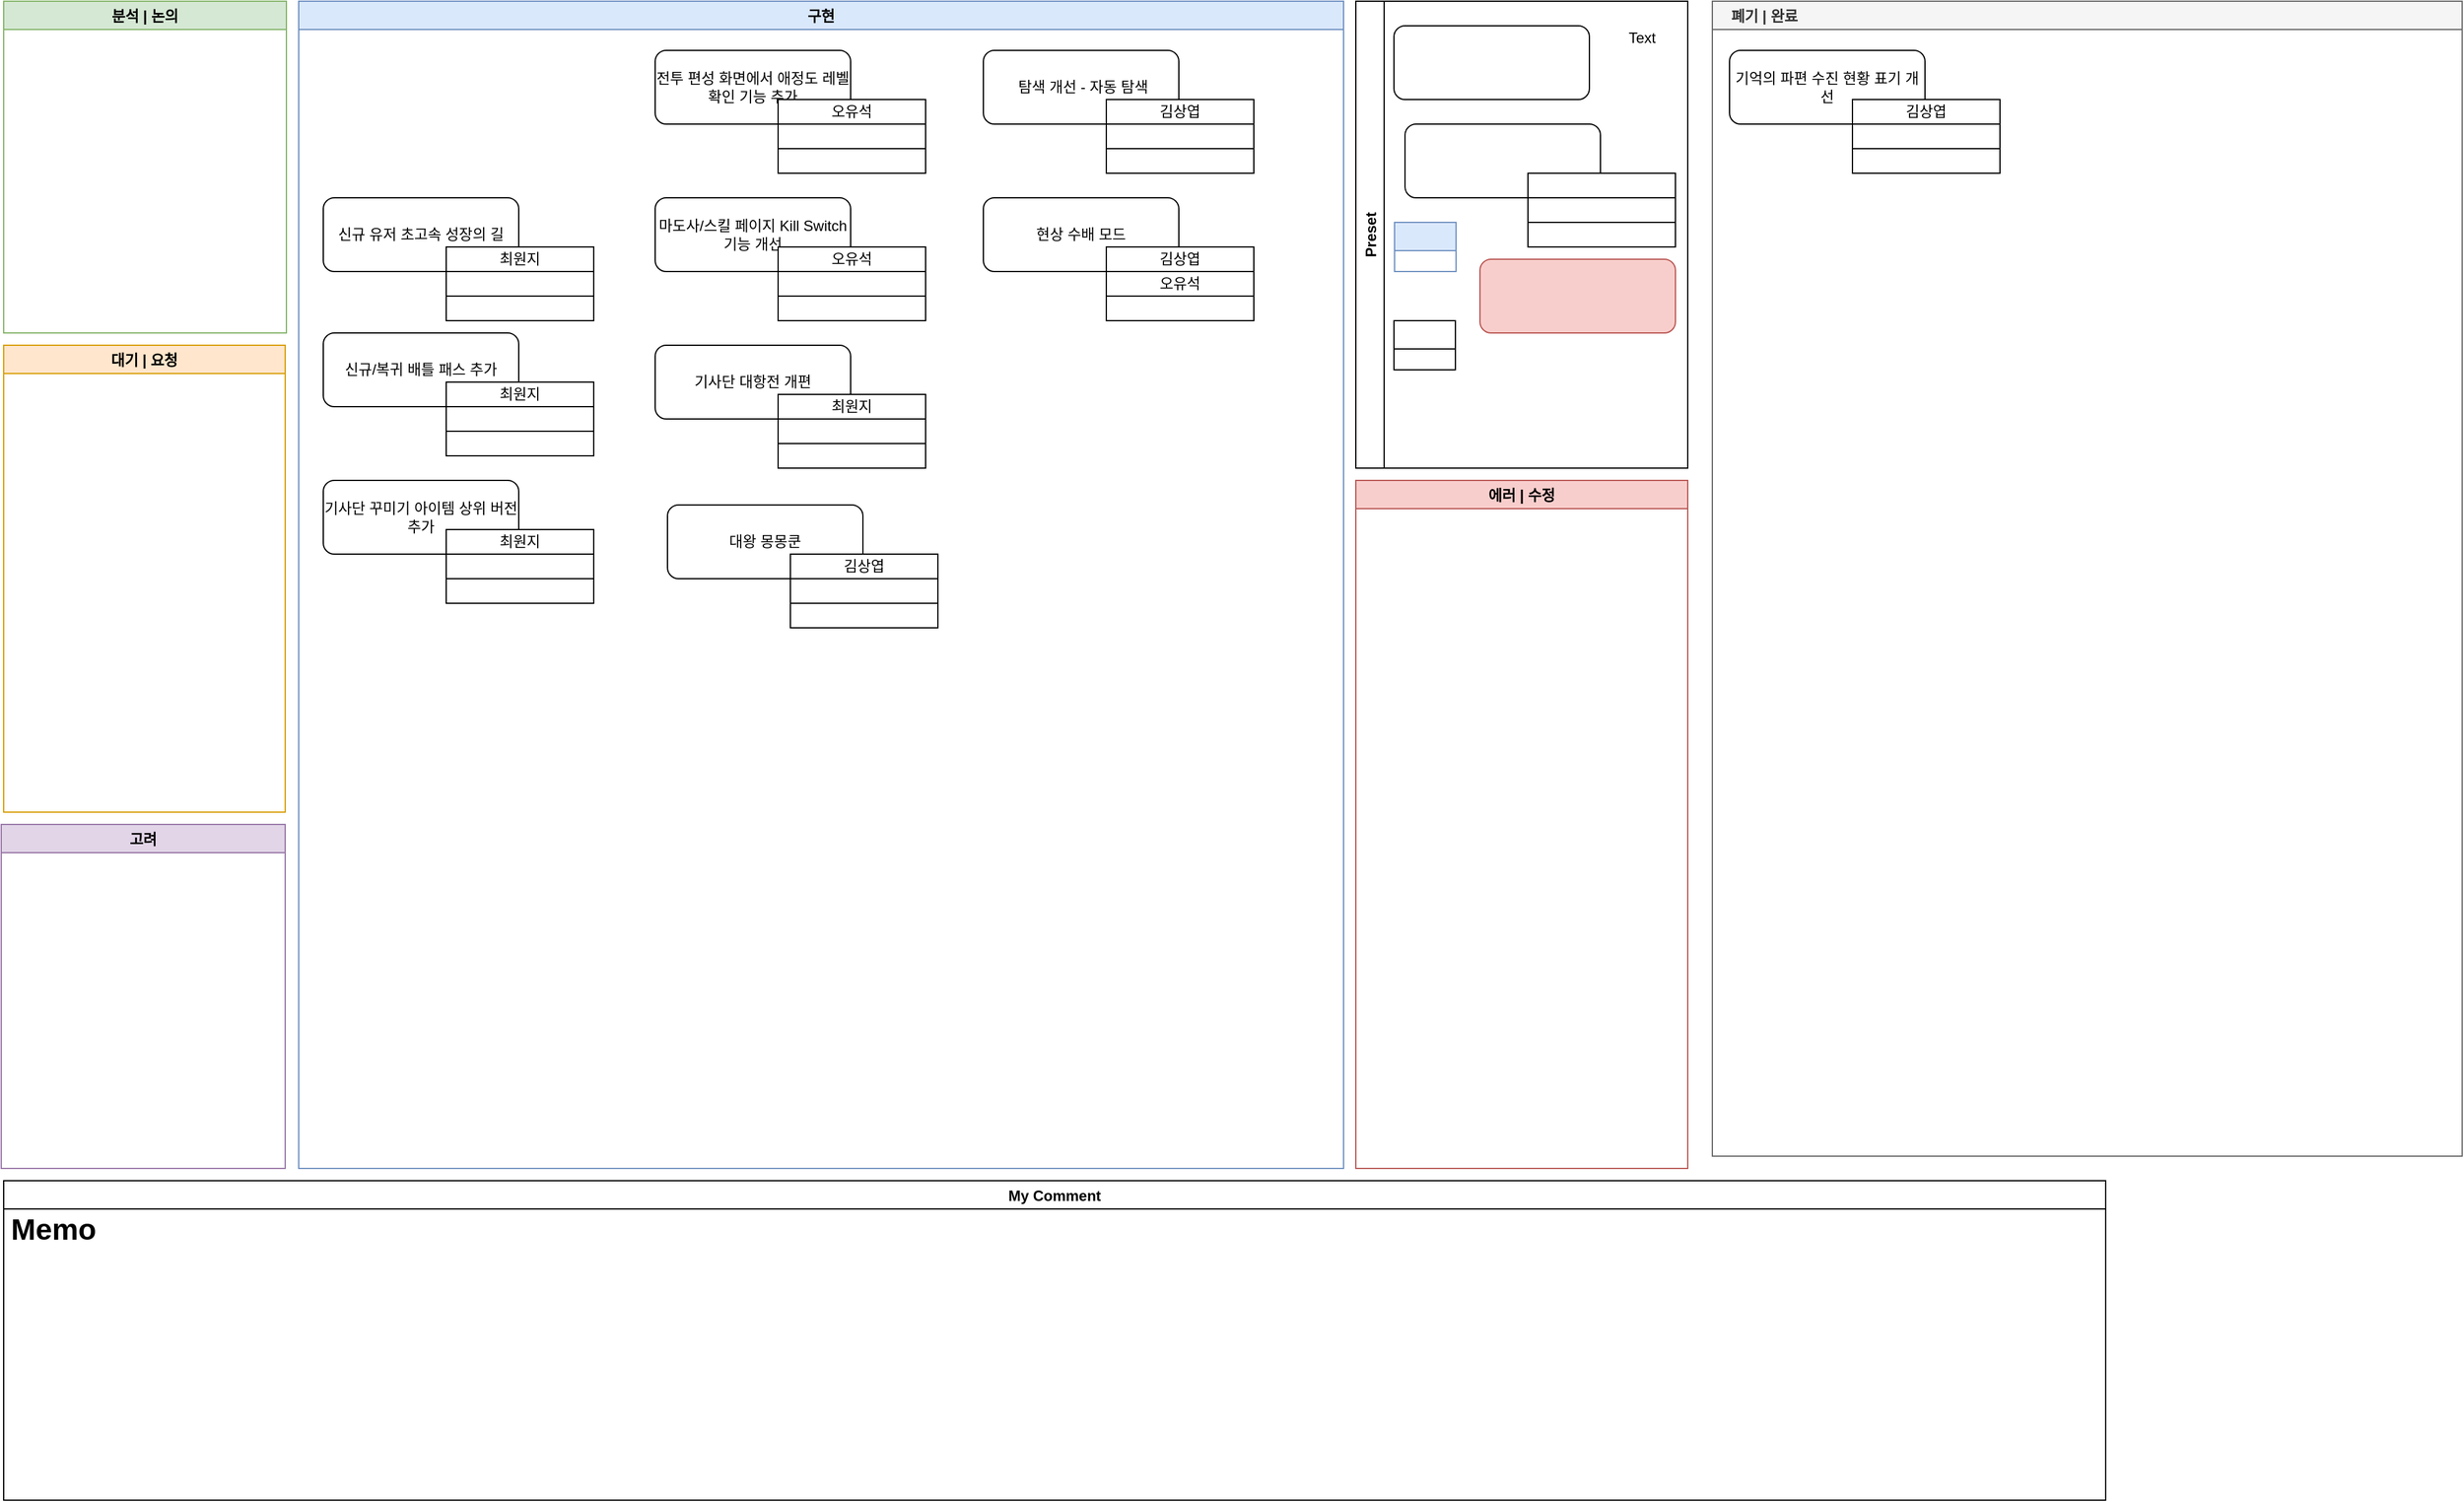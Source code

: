 <mxfile version="24.0.2" type="github">
  <diagram id="sQ8EXhfYu_Z4RW1TYD9f" name="Page-1">
    <mxGraphModel dx="1434" dy="746" grid="1" gridSize="10" guides="1" tooltips="1" connect="0" arrows="1" fold="1" page="1" pageScale="1" pageWidth="827" pageHeight="1169" math="0" shadow="0">
      <root>
        <mxCell id="0" />
        <mxCell id="1" parent="0" />
        <mxCell id="wOnGFkAYj0Utu0_wV-MN-16" value="구현" style="swimlane;fillColor=#dae8fc;strokeColor=#6c8ebf;" parent="1" vertex="1">
          <mxGeometry x="270" y="50" width="850" height="950" as="geometry" />
        </mxCell>
        <UserObject label="" link="https://trello.com/c/Q22xp66G" linkTarget="_blank" id="Lh-9QCx4mtw0z8OulHlL-9">
          <mxCell style="group" parent="wOnGFkAYj0Utu0_wV-MN-16" vertex="1" connectable="0">
            <mxGeometry x="20" y="160" width="220" height="100" as="geometry" />
          </mxCell>
        </UserObject>
        <mxCell id="Lh-9QCx4mtw0z8OulHlL-10" value="" style="rounded=0;whiteSpace=wrap;html=1;" parent="Lh-9QCx4mtw0z8OulHlL-9" vertex="1">
          <mxGeometry x="100" y="80" width="120" height="20" as="geometry" />
        </mxCell>
        <mxCell id="Lh-9QCx4mtw0z8OulHlL-11" value="신규 유저 초고속 성장의 길" style="rounded=1;whiteSpace=wrap;html=1;" parent="Lh-9QCx4mtw0z8OulHlL-9" vertex="1">
          <mxGeometry width="159" height="60" as="geometry" />
        </mxCell>
        <mxCell id="Lh-9QCx4mtw0z8OulHlL-12" value="" style="rounded=0;whiteSpace=wrap;html=1;" parent="Lh-9QCx4mtw0z8OulHlL-9" vertex="1">
          <mxGeometry x="100" y="60" width="120" height="20" as="geometry" />
        </mxCell>
        <mxCell id="Lh-9QCx4mtw0z8OulHlL-13" value="최원지" style="rounded=0;whiteSpace=wrap;html=1;" parent="Lh-9QCx4mtw0z8OulHlL-9" vertex="1">
          <mxGeometry x="100" y="40" width="120" height="20" as="geometry" />
        </mxCell>
        <UserObject label="" link="https://trello.com/c/enRphk5c" linkTarget="_blank" id="Lh-9QCx4mtw0z8OulHlL-14">
          <mxCell style="group" parent="wOnGFkAYj0Utu0_wV-MN-16" vertex="1" connectable="0">
            <mxGeometry x="20" y="270" width="220" height="100" as="geometry" />
          </mxCell>
        </UserObject>
        <mxCell id="Lh-9QCx4mtw0z8OulHlL-15" value="" style="rounded=0;whiteSpace=wrap;html=1;" parent="Lh-9QCx4mtw0z8OulHlL-14" vertex="1">
          <mxGeometry x="100" y="80" width="120" height="20" as="geometry" />
        </mxCell>
        <mxCell id="Lh-9QCx4mtw0z8OulHlL-16" value="신규/복귀 배틀 패스 추가" style="rounded=1;whiteSpace=wrap;html=1;" parent="Lh-9QCx4mtw0z8OulHlL-14" vertex="1">
          <mxGeometry width="159" height="60" as="geometry" />
        </mxCell>
        <mxCell id="Lh-9QCx4mtw0z8OulHlL-17" value="" style="rounded=0;whiteSpace=wrap;html=1;" parent="Lh-9QCx4mtw0z8OulHlL-14" vertex="1">
          <mxGeometry x="100" y="60" width="120" height="20" as="geometry" />
        </mxCell>
        <mxCell id="Lh-9QCx4mtw0z8OulHlL-18" value="최원지" style="rounded=0;whiteSpace=wrap;html=1;" parent="Lh-9QCx4mtw0z8OulHlL-14" vertex="1">
          <mxGeometry x="100" y="40" width="120" height="20" as="geometry" />
        </mxCell>
        <UserObject label="" link="https://trello.com/c/LiZjJdCo" linkTarget="_blank" id="8R-gsmBWgNkcNB-_LANe-1">
          <mxCell style="group" parent="wOnGFkAYj0Utu0_wV-MN-16" vertex="1" connectable="0">
            <mxGeometry x="20" y="390" width="220" height="100" as="geometry" />
          </mxCell>
        </UserObject>
        <mxCell id="8R-gsmBWgNkcNB-_LANe-2" value="" style="rounded=0;whiteSpace=wrap;html=1;" parent="8R-gsmBWgNkcNB-_LANe-1" vertex="1">
          <mxGeometry x="100" y="80" width="120" height="20" as="geometry" />
        </mxCell>
        <mxCell id="8R-gsmBWgNkcNB-_LANe-3" value="기사단 꾸미기 아이템 상위 버전 추가" style="rounded=1;whiteSpace=wrap;html=1;" parent="8R-gsmBWgNkcNB-_LANe-1" vertex="1">
          <mxGeometry width="159" height="60" as="geometry" />
        </mxCell>
        <mxCell id="8R-gsmBWgNkcNB-_LANe-4" value="" style="rounded=0;whiteSpace=wrap;html=1;" parent="8R-gsmBWgNkcNB-_LANe-1" vertex="1">
          <mxGeometry x="100" y="60" width="120" height="20" as="geometry" />
        </mxCell>
        <mxCell id="8R-gsmBWgNkcNB-_LANe-5" value="최원지" style="rounded=0;whiteSpace=wrap;html=1;" parent="8R-gsmBWgNkcNB-_LANe-1" vertex="1">
          <mxGeometry x="100" y="40" width="120" height="20" as="geometry" />
        </mxCell>
        <UserObject label="" link="%3CmxGraphModel%3E%3Croot%3E%3CmxCell%20id%3D%220%22%2F%3E%3CmxCell%20id%3D%221%22%20parent%3D%220%22%2F%3E%3CmxCell%20id%3D%222%22%20value%3D%22%22%20style%3D%22group%22%20vertex%3D%221%22%20connectable%3D%220%22%20parent%3D%221%22%3E%3CmxGeometry%20x%3D%221170%22%20y%3D%22150%22%20width%3D%22220%22%20height%3D%22100%22%20as%3D%22geometry%22%2F%3E%3C%2FmxCell%3E%3CmxCell%20id%3D%223%22%20value%3D%22%22%20style%3D%22rounded%3D0%3BwhiteSpace%3Dwrap%3Bhtml%3D1%3B%22%20vertex%3D%221%22%20parent%3D%222%22%3E%3CmxGeometry%20x%3D%22100%22%20y%3D%2280%22%20width%3D%22120%22%20height%3D%2220%22%20as%3D%22geometry%22%2F%3E%3C%2FmxCell%3E%3CmxCell%20id%3D%224%22%20value%3D%22%22%20style%3D%22rounded%3D1%3BwhiteSpace%3Dwrap%3Bhtml%3D1%3B%22%20vertex%3D%221%22%20parent%3D%222%22%3E%3CmxGeometry%20width%3D%22159%22%20height%3D%2260%22%20as%3D%22geometry%22%2F%3E%3C%2FmxCell%3E%3CmxCell%20id%3D%225%22%20value%3D%22%22%20style%3D%22rounded%3D0%3BwhiteSpace%3Dwrap%3Bhtml%3D1%3B%22%20vertex%3D%221%22%20parent%3D%222%22%3E%3CmxGeometry%20x%3D%22100%22%20y%3D%2260%22%20width%3D%22120%22%20height%3D%2220%22%20as%3D%22geometry%22%2F%3E%3C%2FmxCell%3E%3CmxCell%20id%3D%226%22%20value%3D%22%22%20style%3D%22rounded%3D0%3BwhiteSpace%3Dwrap%3Bhtml%3D1%3B%22%20vertex%3D%221%22%20parent%3D%222%22%3E%3CmxGeometry%20x%3D%22100%22%20y%3D%2240%22%20width%3D%22120%22%20height%3D%2220%22%20as%3D%22geometry%22%2F%3E%3C%2FmxCell%3E%3C%2Froot%3E%3C%2FmxGraphModel%3E" linkTarget="_blank" id="8R-gsmBWgNkcNB-_LANe-6">
          <mxCell style="group" parent="wOnGFkAYj0Utu0_wV-MN-16" vertex="1" connectable="0">
            <mxGeometry x="290" y="40" width="220" height="100" as="geometry" />
          </mxCell>
        </UserObject>
        <mxCell id="8R-gsmBWgNkcNB-_LANe-7" value="" style="rounded=0;whiteSpace=wrap;html=1;" parent="8R-gsmBWgNkcNB-_LANe-6" vertex="1">
          <mxGeometry x="100" y="80" width="120" height="20" as="geometry" />
        </mxCell>
        <mxCell id="8R-gsmBWgNkcNB-_LANe-8" value="전투 편성 화면에서 애정도 레벨 확인 기능 추가" style="rounded=1;whiteSpace=wrap;html=1;" parent="8R-gsmBWgNkcNB-_LANe-6" vertex="1">
          <mxGeometry width="159" height="60" as="geometry" />
        </mxCell>
        <mxCell id="8R-gsmBWgNkcNB-_LANe-9" value="" style="rounded=0;whiteSpace=wrap;html=1;" parent="8R-gsmBWgNkcNB-_LANe-6" vertex="1">
          <mxGeometry x="100" y="60" width="120" height="20" as="geometry" />
        </mxCell>
        <mxCell id="8R-gsmBWgNkcNB-_LANe-10" value="오유석" style="rounded=0;whiteSpace=wrap;html=1;" parent="8R-gsmBWgNkcNB-_LANe-6" vertex="1">
          <mxGeometry x="100" y="40" width="120" height="20" as="geometry" />
        </mxCell>
        <UserObject label="" link="https://trello.com/c/VjcVY7dM" linkTarget="_blank" id="8R-gsmBWgNkcNB-_LANe-11">
          <mxCell style="group" parent="wOnGFkAYj0Utu0_wV-MN-16" vertex="1" connectable="0">
            <mxGeometry x="290" y="160" width="220" height="100" as="geometry" />
          </mxCell>
        </UserObject>
        <mxCell id="8R-gsmBWgNkcNB-_LANe-12" value="" style="rounded=0;whiteSpace=wrap;html=1;" parent="8R-gsmBWgNkcNB-_LANe-11" vertex="1">
          <mxGeometry x="100" y="80" width="120" height="20" as="geometry" />
        </mxCell>
        <mxCell id="8R-gsmBWgNkcNB-_LANe-13" value="마도사/스킬 페이지 Kill Switch 기능 개선" style="rounded=1;whiteSpace=wrap;html=1;" parent="8R-gsmBWgNkcNB-_LANe-11" vertex="1">
          <mxGeometry width="159" height="60" as="geometry" />
        </mxCell>
        <mxCell id="8R-gsmBWgNkcNB-_LANe-14" value="" style="rounded=0;whiteSpace=wrap;html=1;" parent="8R-gsmBWgNkcNB-_LANe-11" vertex="1">
          <mxGeometry x="100" y="60" width="120" height="20" as="geometry" />
        </mxCell>
        <mxCell id="8R-gsmBWgNkcNB-_LANe-15" value="오유석" style="rounded=0;whiteSpace=wrap;html=1;" parent="8R-gsmBWgNkcNB-_LANe-11" vertex="1">
          <mxGeometry x="100" y="40" width="120" height="20" as="geometry" />
        </mxCell>
        <UserObject label="" link="https://trello.com/c/XeyyobU8" linkTarget="_blank" id="8R-gsmBWgNkcNB-_LANe-16">
          <mxCell style="group" parent="wOnGFkAYj0Utu0_wV-MN-16" vertex="1" connectable="0">
            <mxGeometry x="290" y="280" width="220" height="100" as="geometry" />
          </mxCell>
        </UserObject>
        <mxCell id="8R-gsmBWgNkcNB-_LANe-17" value="" style="rounded=0;whiteSpace=wrap;html=1;" parent="8R-gsmBWgNkcNB-_LANe-16" vertex="1">
          <mxGeometry x="100" y="80" width="120" height="20" as="geometry" />
        </mxCell>
        <mxCell id="8R-gsmBWgNkcNB-_LANe-18" value="기사단 대항전 개편" style="rounded=1;whiteSpace=wrap;html=1;" parent="8R-gsmBWgNkcNB-_LANe-16" vertex="1">
          <mxGeometry width="159" height="60" as="geometry" />
        </mxCell>
        <mxCell id="8R-gsmBWgNkcNB-_LANe-19" value="" style="rounded=0;whiteSpace=wrap;html=1;" parent="8R-gsmBWgNkcNB-_LANe-16" vertex="1">
          <mxGeometry x="100" y="60" width="120" height="20" as="geometry" />
        </mxCell>
        <mxCell id="8R-gsmBWgNkcNB-_LANe-20" value="최원지" style="rounded=0;whiteSpace=wrap;html=1;" parent="8R-gsmBWgNkcNB-_LANe-16" vertex="1">
          <mxGeometry x="100" y="40" width="120" height="20" as="geometry" />
        </mxCell>
        <UserObject label="" link="https://trello.com/c/3f9v9atv" linkTarget="_blank" id="8R-gsmBWgNkcNB-_LANe-21">
          <mxCell style="group" parent="wOnGFkAYj0Utu0_wV-MN-16" vertex="1" connectable="0">
            <mxGeometry x="300" y="410" width="220" height="100" as="geometry" />
          </mxCell>
        </UserObject>
        <mxCell id="8R-gsmBWgNkcNB-_LANe-22" value="" style="rounded=0;whiteSpace=wrap;html=1;" parent="8R-gsmBWgNkcNB-_LANe-21" vertex="1">
          <mxGeometry x="100" y="80" width="120" height="20" as="geometry" />
        </mxCell>
        <mxCell id="8R-gsmBWgNkcNB-_LANe-23" value="대왕 몽몽쿤" style="rounded=1;whiteSpace=wrap;html=1;" parent="8R-gsmBWgNkcNB-_LANe-21" vertex="1">
          <mxGeometry width="159" height="60" as="geometry" />
        </mxCell>
        <mxCell id="8R-gsmBWgNkcNB-_LANe-24" value="" style="rounded=0;whiteSpace=wrap;html=1;" parent="8R-gsmBWgNkcNB-_LANe-21" vertex="1">
          <mxGeometry x="100" y="60" width="120" height="20" as="geometry" />
        </mxCell>
        <mxCell id="8R-gsmBWgNkcNB-_LANe-25" value="김상엽" style="rounded=0;whiteSpace=wrap;html=1;" parent="8R-gsmBWgNkcNB-_LANe-21" vertex="1">
          <mxGeometry x="100" y="40" width="120" height="20" as="geometry" />
        </mxCell>
        <UserObject label="" link="https://trello.com/c/fzN3XEZb" linkTarget="_blank" id="8R-gsmBWgNkcNB-_LANe-27">
          <mxCell style="group" parent="wOnGFkAYj0Utu0_wV-MN-16" vertex="1" connectable="0">
            <mxGeometry x="557" y="40" width="220" height="100" as="geometry" />
          </mxCell>
        </UserObject>
        <mxCell id="8R-gsmBWgNkcNB-_LANe-28" value="" style="rounded=0;whiteSpace=wrap;html=1;" parent="8R-gsmBWgNkcNB-_LANe-27" vertex="1">
          <mxGeometry x="100" y="80" width="120" height="20" as="geometry" />
        </mxCell>
        <mxCell id="8R-gsmBWgNkcNB-_LANe-29" value="&amp;nbsp;탐색 개선 - 자동 탐색" style="rounded=1;whiteSpace=wrap;html=1;" parent="8R-gsmBWgNkcNB-_LANe-27" vertex="1">
          <mxGeometry width="159" height="60" as="geometry" />
        </mxCell>
        <mxCell id="8R-gsmBWgNkcNB-_LANe-30" value="" style="rounded=0;whiteSpace=wrap;html=1;" parent="8R-gsmBWgNkcNB-_LANe-27" vertex="1">
          <mxGeometry x="100" y="60" width="120" height="20" as="geometry" />
        </mxCell>
        <mxCell id="8R-gsmBWgNkcNB-_LANe-31" value="김상엽" style="rounded=0;whiteSpace=wrap;html=1;" parent="8R-gsmBWgNkcNB-_LANe-27" vertex="1">
          <mxGeometry x="100" y="40" width="120" height="20" as="geometry" />
        </mxCell>
        <UserObject label="" link="https://trello.com/c/svSI5szq" linkTarget="_blank" id="8R-gsmBWgNkcNB-_LANe-32">
          <mxCell style="group" parent="wOnGFkAYj0Utu0_wV-MN-16" vertex="1" connectable="0">
            <mxGeometry x="557" y="160" width="220" height="100" as="geometry" />
          </mxCell>
        </UserObject>
        <mxCell id="8R-gsmBWgNkcNB-_LANe-33" value="" style="rounded=0;whiteSpace=wrap;html=1;" parent="8R-gsmBWgNkcNB-_LANe-32" vertex="1">
          <mxGeometry x="100" y="80" width="120" height="20" as="geometry" />
        </mxCell>
        <mxCell id="8R-gsmBWgNkcNB-_LANe-34" value="현상 수배 모드" style="rounded=1;whiteSpace=wrap;html=1;" parent="8R-gsmBWgNkcNB-_LANe-32" vertex="1">
          <mxGeometry width="159" height="60" as="geometry" />
        </mxCell>
        <mxCell id="8R-gsmBWgNkcNB-_LANe-35" value="오유석" style="rounded=0;whiteSpace=wrap;html=1;" parent="8R-gsmBWgNkcNB-_LANe-32" vertex="1">
          <mxGeometry x="100" y="60" width="120" height="20" as="geometry" />
        </mxCell>
        <mxCell id="8R-gsmBWgNkcNB-_LANe-36" value="김상엽" style="rounded=0;whiteSpace=wrap;html=1;" parent="8R-gsmBWgNkcNB-_LANe-32" vertex="1">
          <mxGeometry x="100" y="40" width="120" height="20" as="geometry" />
        </mxCell>
        <mxCell id="wOnGFkAYj0Utu0_wV-MN-17" value="분석 | 논의" style="swimlane;strokeColor=#82b366;fillColor=#D5E8D4;" parent="1" vertex="1">
          <mxGeometry x="30" y="50" width="230" height="270" as="geometry" />
        </mxCell>
        <mxCell id="MTrl5ynQiznJmTlUDSWs-4" value="대기 | 요청" style="swimlane;strokeColor=#d79b00;fillColor=#ffe6cc;" parent="1" vertex="1">
          <mxGeometry x="30" y="330" width="229" height="380" as="geometry" />
        </mxCell>
        <mxCell id="hDPYIisuoytdxOGGVnbc-3" value="    폐기 | 완료" style="swimlane;strokeColor=#666666;fillColor=#f5f5f5;fontColor=#333333;align=left;" parent="1" vertex="1">
          <mxGeometry x="1420" y="50" width="610" height="940" as="geometry">
            <mxRectangle x="1130" y="50" width="90" height="23" as="alternateBounds" />
          </mxGeometry>
        </mxCell>
        <UserObject label="" link="https://trello.com/c/kNVWwDCS" linkTarget="_blank" id="Lh-9QCx4mtw0z8OulHlL-4">
          <mxCell style="group" parent="hDPYIisuoytdxOGGVnbc-3" vertex="1" connectable="0">
            <mxGeometry x="14" y="40" width="220" height="100" as="geometry" />
          </mxCell>
        </UserObject>
        <mxCell id="Lh-9QCx4mtw0z8OulHlL-5" value="" style="rounded=0;whiteSpace=wrap;html=1;" parent="Lh-9QCx4mtw0z8OulHlL-4" vertex="1">
          <mxGeometry x="100" y="80" width="120" height="20" as="geometry" />
        </mxCell>
        <UserObject label="기억의 파편 수진 현황 표기 개선" link="https://trello.com/c/kNVWwDCS" linkTarget="_blank" id="Lh-9QCx4mtw0z8OulHlL-6">
          <mxCell style="rounded=1;whiteSpace=wrap;html=1;" parent="Lh-9QCx4mtw0z8OulHlL-4" vertex="1">
            <mxGeometry width="159" height="60" as="geometry" />
          </mxCell>
        </UserObject>
        <mxCell id="Lh-9QCx4mtw0z8OulHlL-7" value="" style="rounded=0;whiteSpace=wrap;html=1;" parent="Lh-9QCx4mtw0z8OulHlL-4" vertex="1">
          <mxGeometry x="100" y="60" width="120" height="20" as="geometry" />
        </mxCell>
        <mxCell id="Lh-9QCx4mtw0z8OulHlL-8" value="김상엽" style="rounded=0;whiteSpace=wrap;html=1;" parent="Lh-9QCx4mtw0z8OulHlL-4" vertex="1">
          <mxGeometry x="100" y="40" width="120" height="20" as="geometry" />
        </mxCell>
        <mxCell id="6kkVd8V_ymKgZ0_L0vxy-3" value="My Comment" style="swimlane;" parent="1" vertex="1">
          <mxGeometry x="30" y="1010" width="1710" height="260" as="geometry">
            <mxRectangle x="49" y="720" width="100" height="23" as="alternateBounds" />
          </mxGeometry>
        </mxCell>
        <mxCell id="KfCYHrgsOKh0RXw9eGPa-2" value="&lt;h1&gt;Memo&lt;/h1&gt;&lt;div&gt;&lt;br&gt;&lt;/div&gt;" style="text;html=1;strokeColor=none;fillColor=none;spacing=5;spacingTop=-20;whiteSpace=wrap;overflow=hidden;rounded=0;align=left;" parent="6kkVd8V_ymKgZ0_L0vxy-3" vertex="1">
          <mxGeometry x="1" y="20" width="1070" height="240" as="geometry" />
        </mxCell>
        <mxCell id="wOnGFkAYj0Utu0_wV-MN-18" value="고려" style="swimlane;fillColor=#e1d5e7;strokeColor=#9673a6;" parent="1" vertex="1">
          <mxGeometry x="28" y="720" width="231" height="280" as="geometry" />
        </mxCell>
        <mxCell id="oumLD8d3DvaTa1NXrWpt-27" value="Preset" style="swimlane;horizontal=0;" parent="1" vertex="1">
          <mxGeometry x="1130" y="50" width="270" height="380" as="geometry" />
        </mxCell>
        <mxCell id="oumLD8d3DvaTa1NXrWpt-32" value="" style="swimlane;fillColor=#dae8fc;strokeColor=#6c8ebf;" parent="oumLD8d3DvaTa1NXrWpt-27" vertex="1" collapsed="1">
          <mxGeometry x="31.5" y="180" width="50" height="40" as="geometry">
            <mxRectangle x="31.5" y="180" width="219.5" height="60" as="alternateBounds" />
          </mxGeometry>
        </mxCell>
        <mxCell id="oumLD8d3DvaTa1NXrWpt-34" value="" style="swimlane;" parent="oumLD8d3DvaTa1NXrWpt-27" vertex="1" collapsed="1">
          <mxGeometry x="31" y="260" width="50" height="40" as="geometry">
            <mxRectangle x="31" y="260" width="219" height="50" as="alternateBounds" />
          </mxGeometry>
        </mxCell>
        <mxCell id="Fb32EvJjGHJRLybvlaYY-3" value="Text" style="text;html=1;align=left;verticalAlign=middle;resizable=0;points=[];autosize=1;strokeColor=none;" parent="oumLD8d3DvaTa1NXrWpt-27" vertex="1">
          <mxGeometry x="220" y="20" width="40" height="20" as="geometry" />
        </mxCell>
        <mxCell id="tH88tRurDEZZYX3UZ1Wb-1" value="" style="rounded=1;whiteSpace=wrap;html=1;" parent="oumLD8d3DvaTa1NXrWpt-27" vertex="1">
          <mxGeometry x="31" y="20" width="159" height="60" as="geometry" />
        </mxCell>
        <mxCell id="8vmb4RLjWRvc2X2qJKQM-1" value="" style="rounded=1;whiteSpace=wrap;html=1;fillColor=#f8cecc;strokeColor=#b85450;" parent="oumLD8d3DvaTa1NXrWpt-27" vertex="1">
          <mxGeometry x="101" y="210" width="159" height="60" as="geometry" />
        </mxCell>
        <mxCell id="Lh-9QCx4mtw0z8OulHlL-3" value="" style="group" parent="oumLD8d3DvaTa1NXrWpt-27" vertex="1" connectable="0">
          <mxGeometry x="40" y="100" width="220" height="100" as="geometry" />
        </mxCell>
        <mxCell id="Lh-9QCx4mtw0z8OulHlL-2" value="" style="rounded=0;whiteSpace=wrap;html=1;" parent="Lh-9QCx4mtw0z8OulHlL-3" vertex="1">
          <mxGeometry x="100" y="80" width="120" height="20" as="geometry" />
        </mxCell>
        <mxCell id="oumLD8d3DvaTa1NXrWpt-28" value="" style="rounded=1;whiteSpace=wrap;html=1;" parent="Lh-9QCx4mtw0z8OulHlL-3" vertex="1">
          <mxGeometry width="159" height="60" as="geometry" />
        </mxCell>
        <mxCell id="oumLD8d3DvaTa1NXrWpt-29" value="" style="rounded=0;whiteSpace=wrap;html=1;" parent="Lh-9QCx4mtw0z8OulHlL-3" vertex="1">
          <mxGeometry x="100" y="60" width="120" height="20" as="geometry" />
        </mxCell>
        <mxCell id="oumLD8d3DvaTa1NXrWpt-30" value="" style="rounded=0;whiteSpace=wrap;html=1;" parent="Lh-9QCx4mtw0z8OulHlL-3" vertex="1">
          <mxGeometry x="100" y="40" width="120" height="20" as="geometry" />
        </mxCell>
        <mxCell id="9A0mLHsorhuxDrabdEOj-9" value="에러 | 수정" style="swimlane;fillColor=#f8cecc;strokeColor=#b85450;startSize=23;" parent="1" vertex="1">
          <mxGeometry x="1130" y="440" width="270" height="560" as="geometry">
            <mxRectangle x="620" y="440" width="90" height="23" as="alternateBounds" />
          </mxGeometry>
        </mxCell>
      </root>
    </mxGraphModel>
  </diagram>
</mxfile>
